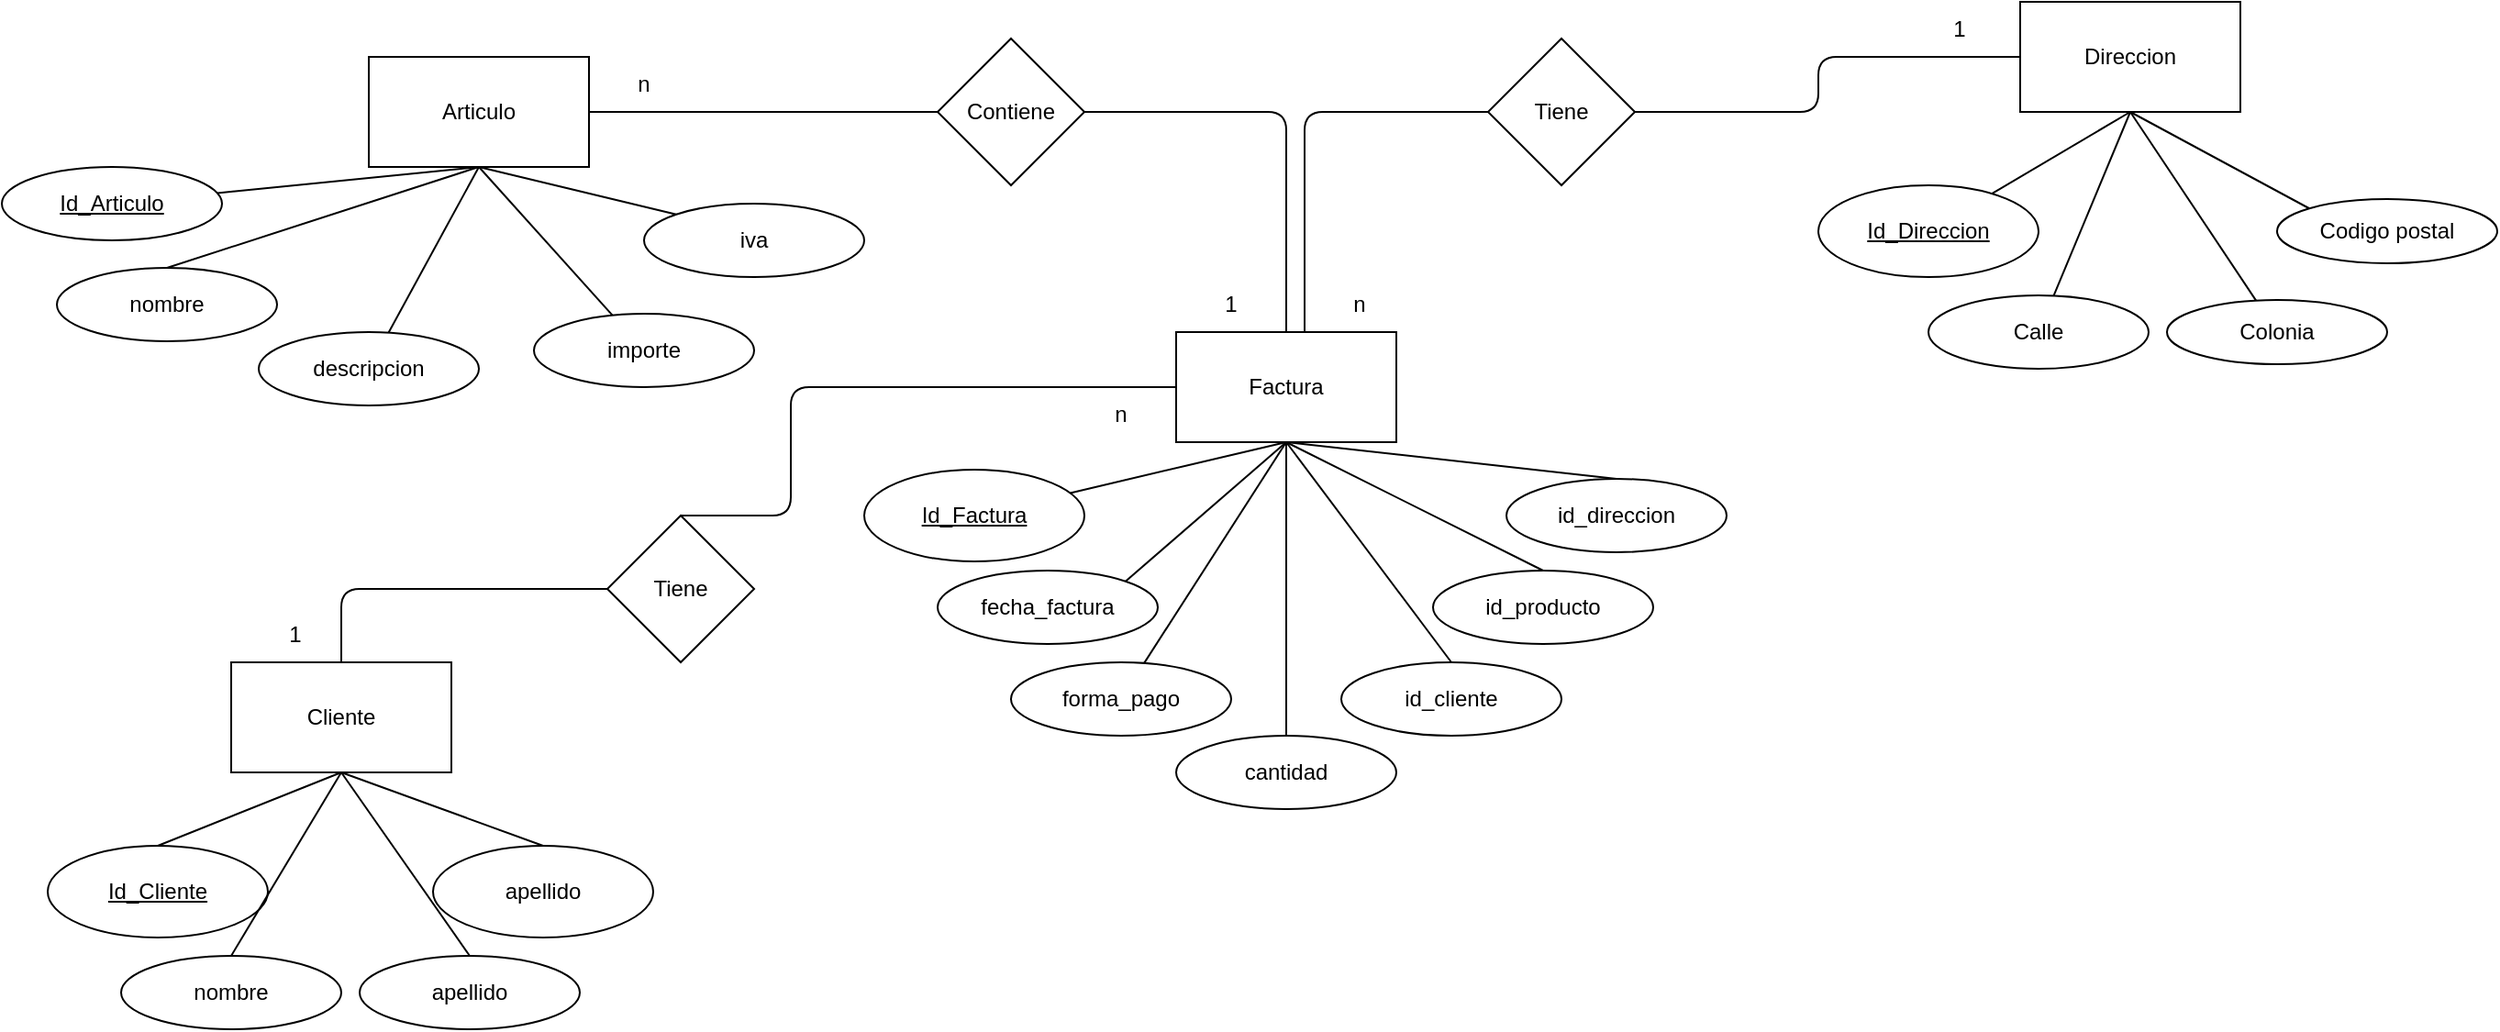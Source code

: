 <mxfile>
    <diagram id="fcWMsTUdRauvIpJnmtD-" name="Page-1">
        <mxGraphModel dx="1308" dy="2017" grid="1" gridSize="10" guides="1" tooltips="1" connect="1" arrows="1" fold="1" page="1" pageScale="1" pageWidth="827" pageHeight="1169" math="0" shadow="0">
            <root>
                <mxCell id="0"/>
                <mxCell id="1" parent="0"/>
                <mxCell id="42" style="edgeStyle=none;html=1;entryX=0;entryY=0.5;entryDx=0;entryDy=0;endArrow=none;endFill=0;exitX=0.5;exitY=0;exitDx=0;exitDy=0;" edge="1" parent="1" source="2" target="35">
                    <mxGeometry relative="1" as="geometry">
                        <Array as="points">
                            <mxPoint x="-85" y="190"/>
                        </Array>
                    </mxGeometry>
                </mxCell>
                <mxCell id="2" value="Cliente" style="rounded=0;whiteSpace=wrap;html=1;" vertex="1" parent="1">
                    <mxGeometry x="-145" y="230" width="120" height="60" as="geometry"/>
                </mxCell>
                <mxCell id="16" style="edgeStyle=none;html=1;exitX=0.5;exitY=0;exitDx=0;exitDy=0;entryX=0.5;entryY=1;entryDx=0;entryDy=0;endArrow=none;endFill=0;" edge="1" parent="1" source="3" target="2">
                    <mxGeometry relative="1" as="geometry"/>
                </mxCell>
                <mxCell id="3" value="Id_Cliente" style="ellipse;whiteSpace=wrap;html=1;fontStyle=4" vertex="1" parent="1">
                    <mxGeometry x="-245" y="330" width="120" height="50" as="geometry"/>
                </mxCell>
                <mxCell id="17" style="edgeStyle=none;html=1;exitX=0.5;exitY=0;exitDx=0;exitDy=0;entryX=0.5;entryY=1;entryDx=0;entryDy=0;endArrow=none;endFill=0;" edge="1" parent="1" source="4" target="2">
                    <mxGeometry relative="1" as="geometry"/>
                </mxCell>
                <mxCell id="4" value="nombre" style="ellipse;whiteSpace=wrap;html=1;fontStyle=0" vertex="1" parent="1">
                    <mxGeometry x="-205" y="390" width="120" height="40" as="geometry"/>
                </mxCell>
                <mxCell id="19" style="edgeStyle=none;html=1;exitX=0.5;exitY=0;exitDx=0;exitDy=0;entryX=0.5;entryY=1;entryDx=0;entryDy=0;endArrow=none;endFill=0;" edge="1" parent="1" source="5" target="2">
                    <mxGeometry relative="1" as="geometry"/>
                </mxCell>
                <mxCell id="5" value="apellido" style="ellipse;whiteSpace=wrap;html=1;fontStyle=0" vertex="1" parent="1">
                    <mxGeometry x="-35" y="330" width="120" height="50" as="geometry"/>
                </mxCell>
                <mxCell id="18" style="edgeStyle=none;html=1;exitX=0.5;exitY=0;exitDx=0;exitDy=0;endArrow=none;endFill=0;" edge="1" parent="1" source="6">
                    <mxGeometry relative="1" as="geometry">
                        <mxPoint x="-85" y="290" as="targetPoint"/>
                    </mxGeometry>
                </mxCell>
                <mxCell id="6" value="apellido" style="ellipse;whiteSpace=wrap;html=1;fontStyle=0" vertex="1" parent="1">
                    <mxGeometry x="-75" y="390" width="120" height="40" as="geometry"/>
                </mxCell>
                <mxCell id="7" value="Direccion" style="rounded=0;whiteSpace=wrap;html=1;" vertex="1" parent="1">
                    <mxGeometry x="830" y="-130" width="120" height="60" as="geometry"/>
                </mxCell>
                <mxCell id="24" style="edgeStyle=none;html=1;endArrow=none;endFill=0;" edge="1" parent="1" source="8">
                    <mxGeometry relative="1" as="geometry">
                        <mxPoint x="890" y="-70" as="targetPoint"/>
                    </mxGeometry>
                </mxCell>
                <mxCell id="8" value="Id_Direccion" style="ellipse;whiteSpace=wrap;html=1;fontStyle=4" vertex="1" parent="1">
                    <mxGeometry x="720" y="-30" width="120" height="50" as="geometry"/>
                </mxCell>
                <mxCell id="25" style="edgeStyle=none;html=1;endArrow=none;endFill=0;" edge="1" parent="1" source="9">
                    <mxGeometry relative="1" as="geometry">
                        <mxPoint x="890" y="-70" as="targetPoint"/>
                    </mxGeometry>
                </mxCell>
                <mxCell id="9" value="Calle" style="ellipse;whiteSpace=wrap;html=1;fontStyle=0" vertex="1" parent="1">
                    <mxGeometry x="780" y="30" width="120" height="40" as="geometry"/>
                </mxCell>
                <mxCell id="26" style="edgeStyle=none;html=1;endArrow=none;endFill=0;" edge="1" parent="1" source="10">
                    <mxGeometry relative="1" as="geometry">
                        <mxPoint x="890" y="-70" as="targetPoint"/>
                    </mxGeometry>
                </mxCell>
                <mxCell id="10" value="Colonia" style="ellipse;whiteSpace=wrap;html=1;fontStyle=0" vertex="1" parent="1">
                    <mxGeometry x="910" y="32.5" width="120" height="35" as="geometry"/>
                </mxCell>
                <mxCell id="45" style="edgeStyle=none;html=1;entryX=0;entryY=0.5;entryDx=0;entryDy=0;endArrow=none;endFill=0;" edge="1" parent="1" source="11" target="44">
                    <mxGeometry relative="1" as="geometry"/>
                </mxCell>
                <mxCell id="11" value="Articulo" style="rounded=0;whiteSpace=wrap;html=1;" vertex="1" parent="1">
                    <mxGeometry x="-70" y="-100" width="120" height="60" as="geometry"/>
                </mxCell>
                <mxCell id="20" style="edgeStyle=none;html=1;entryX=0.5;entryY=1;entryDx=0;entryDy=0;endArrow=none;endFill=0;" edge="1" parent="1" source="12" target="11">
                    <mxGeometry relative="1" as="geometry"/>
                </mxCell>
                <mxCell id="12" value="Id_Articulo" style="ellipse;whiteSpace=wrap;html=1;fontStyle=4" vertex="1" parent="1">
                    <mxGeometry x="-270" y="-40" width="120" height="40" as="geometry"/>
                </mxCell>
                <mxCell id="21" style="edgeStyle=none;html=1;exitX=0.5;exitY=0;exitDx=0;exitDy=0;endArrow=none;endFill=0;" edge="1" parent="1" source="13">
                    <mxGeometry relative="1" as="geometry">
                        <mxPoint x="-10" y="-40" as="targetPoint"/>
                    </mxGeometry>
                </mxCell>
                <mxCell id="13" value="nombre" style="ellipse;whiteSpace=wrap;html=1;fontStyle=0" vertex="1" parent="1">
                    <mxGeometry x="-240" y="15" width="120" height="40" as="geometry"/>
                </mxCell>
                <mxCell id="22" style="edgeStyle=none;html=1;endArrow=none;endFill=0;" edge="1" parent="1" source="14">
                    <mxGeometry relative="1" as="geometry">
                        <mxPoint x="-10" y="-40" as="targetPoint"/>
                    </mxGeometry>
                </mxCell>
                <mxCell id="14" value="descripcion" style="ellipse;whiteSpace=wrap;html=1;fontStyle=0" vertex="1" parent="1">
                    <mxGeometry x="-130" y="50" width="120" height="40" as="geometry"/>
                </mxCell>
                <mxCell id="23" style="edgeStyle=none;html=1;endArrow=none;endFill=0;" edge="1" parent="1" source="15">
                    <mxGeometry relative="1" as="geometry">
                        <mxPoint x="-10" y="-40" as="targetPoint"/>
                    </mxGeometry>
                </mxCell>
                <mxCell id="15" value="importe" style="ellipse;whiteSpace=wrap;html=1;fontStyle=0" vertex="1" parent="1">
                    <mxGeometry x="20" y="40" width="120" height="40" as="geometry"/>
                </mxCell>
                <mxCell id="27" value="Factura" style="rounded=0;whiteSpace=wrap;html=1;" vertex="1" parent="1">
                    <mxGeometry x="370" y="50" width="120" height="60" as="geometry"/>
                </mxCell>
                <mxCell id="36" style="edgeStyle=none;html=1;entryX=0.5;entryY=1;entryDx=0;entryDy=0;endArrow=none;endFill=0;" edge="1" parent="1" source="29" target="27">
                    <mxGeometry relative="1" as="geometry"/>
                </mxCell>
                <mxCell id="29" value="Id_Factura" style="ellipse;whiteSpace=wrap;html=1;fontStyle=4" vertex="1" parent="1">
                    <mxGeometry x="200" y="125" width="120" height="50" as="geometry"/>
                </mxCell>
                <mxCell id="37" style="edgeStyle=none;html=1;exitX=1;exitY=0;exitDx=0;exitDy=0;endArrow=none;endFill=0;" edge="1" parent="1" source="30">
                    <mxGeometry relative="1" as="geometry">
                        <mxPoint x="430" y="110" as="targetPoint"/>
                    </mxGeometry>
                </mxCell>
                <mxCell id="30" value="fecha_factura" style="ellipse;whiteSpace=wrap;html=1;fontStyle=0" vertex="1" parent="1">
                    <mxGeometry x="240" y="180" width="120" height="40" as="geometry"/>
                </mxCell>
                <mxCell id="38" style="edgeStyle=none;html=1;endArrow=none;endFill=0;" edge="1" parent="1" source="31">
                    <mxGeometry relative="1" as="geometry">
                        <mxPoint x="430" y="110" as="targetPoint"/>
                    </mxGeometry>
                </mxCell>
                <mxCell id="31" value="forma_pago" style="ellipse;whiteSpace=wrap;html=1;fontStyle=0" vertex="1" parent="1">
                    <mxGeometry x="280" y="230" width="120" height="40" as="geometry"/>
                </mxCell>
                <mxCell id="40" style="edgeStyle=none;html=1;exitX=0.5;exitY=0;exitDx=0;exitDy=0;entryX=0.5;entryY=1;entryDx=0;entryDy=0;endArrow=none;endFill=0;" edge="1" parent="1" source="33" target="27">
                    <mxGeometry relative="1" as="geometry"/>
                </mxCell>
                <mxCell id="33" value="cantidad" style="ellipse;whiteSpace=wrap;html=1;fontStyle=0" vertex="1" parent="1">
                    <mxGeometry x="370" y="270" width="120" height="40" as="geometry"/>
                </mxCell>
                <mxCell id="43" style="edgeStyle=none;html=1;exitX=0.5;exitY=0;exitDx=0;exitDy=0;entryX=0;entryY=0.5;entryDx=0;entryDy=0;endArrow=none;endFill=0;" edge="1" parent="1" source="35" target="27">
                    <mxGeometry relative="1" as="geometry">
                        <Array as="points">
                            <mxPoint x="160" y="150"/>
                            <mxPoint x="160" y="80"/>
                        </Array>
                    </mxGeometry>
                </mxCell>
                <mxCell id="35" value="Tiene" style="rhombus;whiteSpace=wrap;html=1;" vertex="1" parent="1">
                    <mxGeometry x="60" y="150" width="80" height="80" as="geometry"/>
                </mxCell>
                <mxCell id="46" style="edgeStyle=none;html=1;entryX=0.5;entryY=0;entryDx=0;entryDy=0;endArrow=none;endFill=0;" edge="1" parent="1" source="44" target="27">
                    <mxGeometry relative="1" as="geometry">
                        <Array as="points">
                            <mxPoint x="430" y="-70"/>
                        </Array>
                    </mxGeometry>
                </mxCell>
                <mxCell id="44" value="Contiene" style="rhombus;whiteSpace=wrap;html=1;" vertex="1" parent="1">
                    <mxGeometry x="240" y="-110" width="80" height="80" as="geometry"/>
                </mxCell>
                <mxCell id="48" style="edgeStyle=none;html=1;exitX=1;exitY=0.5;exitDx=0;exitDy=0;entryX=0;entryY=0.5;entryDx=0;entryDy=0;endArrow=none;endFill=0;" edge="1" parent="1" source="47" target="7">
                    <mxGeometry relative="1" as="geometry">
                        <Array as="points">
                            <mxPoint x="720" y="-70"/>
                            <mxPoint x="720" y="-100"/>
                        </Array>
                    </mxGeometry>
                </mxCell>
                <mxCell id="49" style="edgeStyle=none;html=1;exitX=0;exitY=0.5;exitDx=0;exitDy=0;endArrow=none;endFill=0;" edge="1" parent="1" source="47">
                    <mxGeometry relative="1" as="geometry">
                        <mxPoint x="440" y="50" as="targetPoint"/>
                        <Array as="points">
                            <mxPoint x="440" y="-70"/>
                        </Array>
                    </mxGeometry>
                </mxCell>
                <mxCell id="47" value="Tiene" style="rhombus;whiteSpace=wrap;html=1;" vertex="1" parent="1">
                    <mxGeometry x="540" y="-110" width="80" height="80" as="geometry"/>
                </mxCell>
                <mxCell id="53" value="n" style="text;html=1;strokeColor=none;fillColor=none;align=center;verticalAlign=middle;whiteSpace=wrap;rounded=0;" vertex="1" parent="1">
                    <mxGeometry x="50" y="-100" width="60" height="30" as="geometry"/>
                </mxCell>
                <mxCell id="55" value="1" style="text;html=1;strokeColor=none;fillColor=none;align=center;verticalAlign=middle;whiteSpace=wrap;rounded=0;" vertex="1" parent="1">
                    <mxGeometry x="767" y="-130" width="60" height="30" as="geometry"/>
                </mxCell>
                <mxCell id="58" value="1" style="text;html=1;strokeColor=none;fillColor=none;align=center;verticalAlign=middle;whiteSpace=wrap;rounded=0;" vertex="1" parent="1">
                    <mxGeometry x="-140" y="200" width="60" height="30" as="geometry"/>
                </mxCell>
                <mxCell id="61" style="edgeStyle=none;html=1;exitX=0;exitY=0;exitDx=0;exitDy=0;endArrow=none;endFill=0;" edge="1" parent="1" source="60">
                    <mxGeometry relative="1" as="geometry">
                        <mxPoint x="-10" y="-40" as="targetPoint"/>
                    </mxGeometry>
                </mxCell>
                <mxCell id="60" value="iva" style="ellipse;whiteSpace=wrap;html=1;fontStyle=0" vertex="1" parent="1">
                    <mxGeometry x="80" y="-20" width="120" height="40" as="geometry"/>
                </mxCell>
                <mxCell id="65" style="edgeStyle=none;html=1;exitX=0.5;exitY=0;exitDx=0;exitDy=0;endArrow=none;endFill=0;" edge="1" parent="1" source="62">
                    <mxGeometry relative="1" as="geometry">
                        <mxPoint x="430" y="110" as="targetPoint"/>
                    </mxGeometry>
                </mxCell>
                <mxCell id="62" value="id_cliente" style="ellipse;whiteSpace=wrap;html=1;fontStyle=0" vertex="1" parent="1">
                    <mxGeometry x="460" y="230" width="120" height="40" as="geometry"/>
                </mxCell>
                <mxCell id="67" style="edgeStyle=none;html=1;exitX=0.5;exitY=0;exitDx=0;exitDy=0;entryX=0.5;entryY=1;entryDx=0;entryDy=0;endArrow=none;endFill=0;" edge="1" parent="1" source="63" target="27">
                    <mxGeometry relative="1" as="geometry"/>
                </mxCell>
                <mxCell id="63" value="id_direccion" style="ellipse;whiteSpace=wrap;html=1;fontStyle=0" vertex="1" parent="1">
                    <mxGeometry x="550" y="130" width="120" height="40" as="geometry"/>
                </mxCell>
                <mxCell id="66" style="edgeStyle=none;html=1;exitX=0.5;exitY=0;exitDx=0;exitDy=0;endArrow=none;endFill=0;" edge="1" parent="1" source="64">
                    <mxGeometry relative="1" as="geometry">
                        <mxPoint x="430" y="110" as="targetPoint"/>
                    </mxGeometry>
                </mxCell>
                <mxCell id="64" value="id_producto" style="ellipse;whiteSpace=wrap;html=1;fontStyle=0" vertex="1" parent="1">
                    <mxGeometry x="510" y="180" width="120" height="40" as="geometry"/>
                </mxCell>
                <mxCell id="70" style="edgeStyle=none;html=1;exitX=0;exitY=0;exitDx=0;exitDy=0;entryX=0.5;entryY=1;entryDx=0;entryDy=0;endArrow=none;endFill=0;" edge="1" parent="1" source="69" target="7">
                    <mxGeometry relative="1" as="geometry"/>
                </mxCell>
                <mxCell id="69" value="Codigo postal" style="ellipse;whiteSpace=wrap;html=1;fontStyle=0" vertex="1" parent="1">
                    <mxGeometry x="970" y="-22.5" width="120" height="35" as="geometry"/>
                </mxCell>
                <mxCell id="72" value="n" style="text;html=1;strokeColor=none;fillColor=none;align=center;verticalAlign=middle;whiteSpace=wrap;rounded=0;" vertex="1" parent="1">
                    <mxGeometry x="310" y="80" width="60" height="30" as="geometry"/>
                </mxCell>
                <mxCell id="73" value="1" style="text;html=1;strokeColor=none;fillColor=none;align=center;verticalAlign=middle;whiteSpace=wrap;rounded=0;" vertex="1" parent="1">
                    <mxGeometry x="370" y="20" width="60" height="30" as="geometry"/>
                </mxCell>
                <mxCell id="74" value="n" style="text;html=1;strokeColor=none;fillColor=none;align=center;verticalAlign=middle;whiteSpace=wrap;rounded=0;" vertex="1" parent="1">
                    <mxGeometry x="440" y="20" width="60" height="30" as="geometry"/>
                </mxCell>
            </root>
        </mxGraphModel>
    </diagram>
</mxfile>